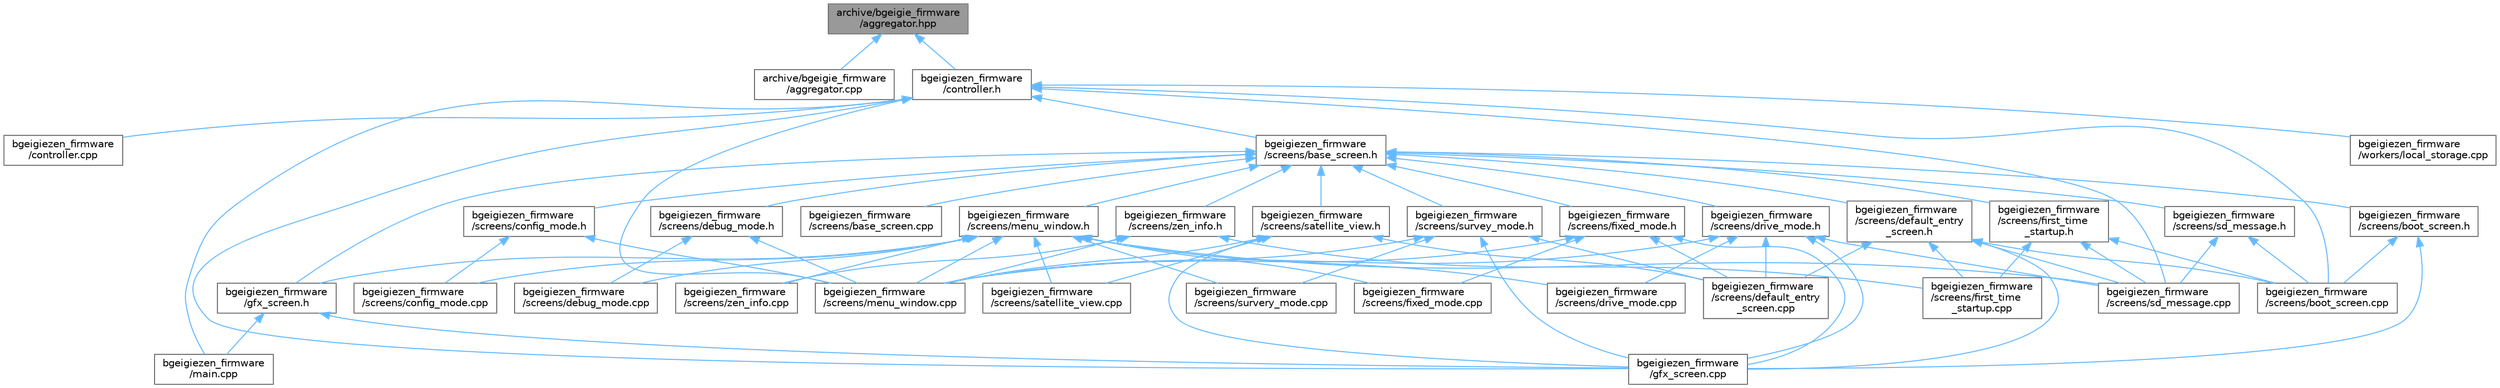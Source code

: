 digraph "archive/bgeigie_firmware/aggregator.hpp"
{
 // LATEX_PDF_SIZE
  bgcolor="transparent";
  edge [fontname=Helvetica,fontsize=10,labelfontname=Helvetica,labelfontsize=10];
  node [fontname=Helvetica,fontsize=10,shape=box,height=0.2,width=0.4];
  Node1 [id="Node000001",label="archive/bgeigie_firmware\l/aggregator.hpp",height=0.2,width=0.4,color="gray40", fillcolor="grey60", style="filled", fontcolor="black",tooltip=" "];
  Node1 -> Node2 [id="edge1_Node000001_Node000002",dir="back",color="steelblue1",style="solid",tooltip=" "];
  Node2 [id="Node000002",label="archive/bgeigie_firmware\l/aggregator.cpp",height=0.2,width=0.4,color="grey40", fillcolor="white", style="filled",URL="$aggregator_8cpp.html",tooltip=" "];
  Node1 -> Node3 [id="edge2_Node000001_Node000003",dir="back",color="steelblue1",style="solid",tooltip=" "];
  Node3 [id="Node000003",label="bgeigiezen_firmware\l/controller.h",height=0.2,width=0.4,color="grey40", fillcolor="white", style="filled",URL="$controller_8h.html",tooltip=" "];
  Node3 -> Node4 [id="edge3_Node000003_Node000004",dir="back",color="steelblue1",style="solid",tooltip=" "];
  Node4 [id="Node000004",label="bgeigiezen_firmware\l/controller.cpp",height=0.2,width=0.4,color="grey40", fillcolor="white", style="filled",URL="$controller_8cpp.html",tooltip=" "];
  Node3 -> Node5 [id="edge4_Node000003_Node000005",dir="back",color="steelblue1",style="solid",tooltip=" "];
  Node5 [id="Node000005",label="bgeigiezen_firmware\l/gfx_screen.cpp",height=0.2,width=0.4,color="grey40", fillcolor="white", style="filled",URL="$gfx__screen_8cpp.html",tooltip=" "];
  Node3 -> Node6 [id="edge5_Node000003_Node000006",dir="back",color="steelblue1",style="solid",tooltip=" "];
  Node6 [id="Node000006",label="bgeigiezen_firmware\l/main.cpp",height=0.2,width=0.4,color="grey40", fillcolor="white", style="filled",URL="$bgeigiezen__firmware_2main_8cpp.html",tooltip=" "];
  Node3 -> Node7 [id="edge6_Node000003_Node000007",dir="back",color="steelblue1",style="solid",tooltip=" "];
  Node7 [id="Node000007",label="bgeigiezen_firmware\l/screens/base_screen.h",height=0.2,width=0.4,color="grey40", fillcolor="white", style="filled",URL="$base__screen_8h.html",tooltip=" "];
  Node7 -> Node8 [id="edge7_Node000007_Node000008",dir="back",color="steelblue1",style="solid",tooltip=" "];
  Node8 [id="Node000008",label="bgeigiezen_firmware\l/gfx_screen.h",height=0.2,width=0.4,color="grey40", fillcolor="white", style="filled",URL="$gfx__screen_8h.html",tooltip=" "];
  Node8 -> Node5 [id="edge8_Node000008_Node000005",dir="back",color="steelblue1",style="solid",tooltip=" "];
  Node8 -> Node6 [id="edge9_Node000008_Node000006",dir="back",color="steelblue1",style="solid",tooltip=" "];
  Node7 -> Node9 [id="edge10_Node000007_Node000009",dir="back",color="steelblue1",style="solid",tooltip=" "];
  Node9 [id="Node000009",label="bgeigiezen_firmware\l/screens/base_screen.cpp",height=0.2,width=0.4,color="grey40", fillcolor="white", style="filled",URL="$base__screen_8cpp.html",tooltip=" "];
  Node7 -> Node10 [id="edge11_Node000007_Node000010",dir="back",color="steelblue1",style="solid",tooltip=" "];
  Node10 [id="Node000010",label="bgeigiezen_firmware\l/screens/boot_screen.h",height=0.2,width=0.4,color="grey40", fillcolor="white", style="filled",URL="$boot__screen_8h.html",tooltip=" "];
  Node10 -> Node5 [id="edge12_Node000010_Node000005",dir="back",color="steelblue1",style="solid",tooltip=" "];
  Node10 -> Node11 [id="edge13_Node000010_Node000011",dir="back",color="steelblue1",style="solid",tooltip=" "];
  Node11 [id="Node000011",label="bgeigiezen_firmware\l/screens/boot_screen.cpp",height=0.2,width=0.4,color="grey40", fillcolor="white", style="filled",URL="$boot__screen_8cpp.html",tooltip=" "];
  Node7 -> Node12 [id="edge14_Node000007_Node000012",dir="back",color="steelblue1",style="solid",tooltip=" "];
  Node12 [id="Node000012",label="bgeigiezen_firmware\l/screens/config_mode.h",height=0.2,width=0.4,color="grey40", fillcolor="white", style="filled",URL="$config__mode_8h.html",tooltip=" "];
  Node12 -> Node13 [id="edge15_Node000012_Node000013",dir="back",color="steelblue1",style="solid",tooltip=" "];
  Node13 [id="Node000013",label="bgeigiezen_firmware\l/screens/config_mode.cpp",height=0.2,width=0.4,color="grey40", fillcolor="white", style="filled",URL="$config__mode_8cpp.html",tooltip=" "];
  Node12 -> Node14 [id="edge16_Node000012_Node000014",dir="back",color="steelblue1",style="solid",tooltip=" "];
  Node14 [id="Node000014",label="bgeigiezen_firmware\l/screens/menu_window.cpp",height=0.2,width=0.4,color="grey40", fillcolor="white", style="filled",URL="$menu__window_8cpp.html",tooltip=" "];
  Node7 -> Node15 [id="edge17_Node000007_Node000015",dir="back",color="steelblue1",style="solid",tooltip=" "];
  Node15 [id="Node000015",label="bgeigiezen_firmware\l/screens/debug_mode.h",height=0.2,width=0.4,color="grey40", fillcolor="white", style="filled",URL="$debug__mode_8h.html",tooltip=" "];
  Node15 -> Node16 [id="edge18_Node000015_Node000016",dir="back",color="steelblue1",style="solid",tooltip=" "];
  Node16 [id="Node000016",label="bgeigiezen_firmware\l/screens/debug_mode.cpp",height=0.2,width=0.4,color="grey40", fillcolor="white", style="filled",URL="$debug__mode_8cpp.html",tooltip=" "];
  Node15 -> Node14 [id="edge19_Node000015_Node000014",dir="back",color="steelblue1",style="solid",tooltip=" "];
  Node7 -> Node17 [id="edge20_Node000007_Node000017",dir="back",color="steelblue1",style="solid",tooltip=" "];
  Node17 [id="Node000017",label="bgeigiezen_firmware\l/screens/default_entry\l_screen.h",height=0.2,width=0.4,color="grey40", fillcolor="white", style="filled",URL="$default__entry__screen_8h.html",tooltip=" "];
  Node17 -> Node5 [id="edge21_Node000017_Node000005",dir="back",color="steelblue1",style="solid",tooltip=" "];
  Node17 -> Node11 [id="edge22_Node000017_Node000011",dir="back",color="steelblue1",style="solid",tooltip=" "];
  Node17 -> Node18 [id="edge23_Node000017_Node000018",dir="back",color="steelblue1",style="solid",tooltip=" "];
  Node18 [id="Node000018",label="bgeigiezen_firmware\l/screens/default_entry\l_screen.cpp",height=0.2,width=0.4,color="grey40", fillcolor="white", style="filled",URL="$default__entry__screen_8cpp.html",tooltip=" "];
  Node17 -> Node19 [id="edge24_Node000017_Node000019",dir="back",color="steelblue1",style="solid",tooltip=" "];
  Node19 [id="Node000019",label="bgeigiezen_firmware\l/screens/first_time\l_startup.cpp",height=0.2,width=0.4,color="grey40", fillcolor="white", style="filled",URL="$first__time__startup_8cpp.html",tooltip=" "];
  Node17 -> Node20 [id="edge25_Node000017_Node000020",dir="back",color="steelblue1",style="solid",tooltip=" "];
  Node20 [id="Node000020",label="bgeigiezen_firmware\l/screens/sd_message.cpp",height=0.2,width=0.4,color="grey40", fillcolor="white", style="filled",URL="$sd__message_8cpp.html",tooltip=" "];
  Node7 -> Node21 [id="edge26_Node000007_Node000021",dir="back",color="steelblue1",style="solid",tooltip=" "];
  Node21 [id="Node000021",label="bgeigiezen_firmware\l/screens/drive_mode.h",height=0.2,width=0.4,color="grey40", fillcolor="white", style="filled",URL="$drive__mode_8h.html",tooltip=" "];
  Node21 -> Node5 [id="edge27_Node000021_Node000005",dir="back",color="steelblue1",style="solid",tooltip=" "];
  Node21 -> Node18 [id="edge28_Node000021_Node000018",dir="back",color="steelblue1",style="solid",tooltip=" "];
  Node21 -> Node22 [id="edge29_Node000021_Node000022",dir="back",color="steelblue1",style="solid",tooltip=" "];
  Node22 [id="Node000022",label="bgeigiezen_firmware\l/screens/drive_mode.cpp",height=0.2,width=0.4,color="grey40", fillcolor="white", style="filled",URL="$drive__mode_8cpp.html",tooltip=" "];
  Node21 -> Node14 [id="edge30_Node000021_Node000014",dir="back",color="steelblue1",style="solid",tooltip=" "];
  Node21 -> Node20 [id="edge31_Node000021_Node000020",dir="back",color="steelblue1",style="solid",tooltip=" "];
  Node7 -> Node23 [id="edge32_Node000007_Node000023",dir="back",color="steelblue1",style="solid",tooltip=" "];
  Node23 [id="Node000023",label="bgeigiezen_firmware\l/screens/first_time\l_startup.h",height=0.2,width=0.4,color="grey40", fillcolor="white", style="filled",URL="$first__time__startup_8h.html",tooltip=" "];
  Node23 -> Node11 [id="edge33_Node000023_Node000011",dir="back",color="steelblue1",style="solid",tooltip=" "];
  Node23 -> Node19 [id="edge34_Node000023_Node000019",dir="back",color="steelblue1",style="solid",tooltip=" "];
  Node23 -> Node20 [id="edge35_Node000023_Node000020",dir="back",color="steelblue1",style="solid",tooltip=" "];
  Node7 -> Node24 [id="edge36_Node000007_Node000024",dir="back",color="steelblue1",style="solid",tooltip=" "];
  Node24 [id="Node000024",label="bgeigiezen_firmware\l/screens/fixed_mode.h",height=0.2,width=0.4,color="grey40", fillcolor="white", style="filled",URL="$fixed__mode_8h.html",tooltip=" "];
  Node24 -> Node5 [id="edge37_Node000024_Node000005",dir="back",color="steelblue1",style="solid",tooltip=" "];
  Node24 -> Node18 [id="edge38_Node000024_Node000018",dir="back",color="steelblue1",style="solid",tooltip=" "];
  Node24 -> Node25 [id="edge39_Node000024_Node000025",dir="back",color="steelblue1",style="solid",tooltip=" "];
  Node25 [id="Node000025",label="bgeigiezen_firmware\l/screens/fixed_mode.cpp",height=0.2,width=0.4,color="grey40", fillcolor="white", style="filled",URL="$fixed__mode_8cpp.html",tooltip=" "];
  Node24 -> Node14 [id="edge40_Node000024_Node000014",dir="back",color="steelblue1",style="solid",tooltip=" "];
  Node7 -> Node26 [id="edge41_Node000007_Node000026",dir="back",color="steelblue1",style="solid",tooltip=" "];
  Node26 [id="Node000026",label="bgeigiezen_firmware\l/screens/menu_window.h",height=0.2,width=0.4,color="grey40", fillcolor="white", style="filled",URL="$menu__window_8h.html",tooltip=" "];
  Node26 -> Node8 [id="edge42_Node000026_Node000008",dir="back",color="steelblue1",style="solid",tooltip=" "];
  Node26 -> Node13 [id="edge43_Node000026_Node000013",dir="back",color="steelblue1",style="solid",tooltip=" "];
  Node26 -> Node16 [id="edge44_Node000026_Node000016",dir="back",color="steelblue1",style="solid",tooltip=" "];
  Node26 -> Node22 [id="edge45_Node000026_Node000022",dir="back",color="steelblue1",style="solid",tooltip=" "];
  Node26 -> Node25 [id="edge46_Node000026_Node000025",dir="back",color="steelblue1",style="solid",tooltip=" "];
  Node26 -> Node14 [id="edge47_Node000026_Node000014",dir="back",color="steelblue1",style="solid",tooltip=" "];
  Node26 -> Node27 [id="edge48_Node000026_Node000027",dir="back",color="steelblue1",style="solid",tooltip=" "];
  Node27 [id="Node000027",label="bgeigiezen_firmware\l/screens/satellite_view.cpp",height=0.2,width=0.4,color="grey40", fillcolor="white", style="filled",URL="$satellite__view_8cpp.html",tooltip=" "];
  Node26 -> Node20 [id="edge49_Node000026_Node000020",dir="back",color="steelblue1",style="solid",tooltip=" "];
  Node26 -> Node28 [id="edge50_Node000026_Node000028",dir="back",color="steelblue1",style="solid",tooltip=" "];
  Node28 [id="Node000028",label="bgeigiezen_firmware\l/screens/survery_mode.cpp",height=0.2,width=0.4,color="grey40", fillcolor="white", style="filled",URL="$survery__mode_8cpp.html",tooltip=" "];
  Node26 -> Node29 [id="edge51_Node000026_Node000029",dir="back",color="steelblue1",style="solid",tooltip=" "];
  Node29 [id="Node000029",label="bgeigiezen_firmware\l/screens/zen_info.cpp",height=0.2,width=0.4,color="grey40", fillcolor="white", style="filled",URL="$zen__info_8cpp.html",tooltip=" "];
  Node7 -> Node30 [id="edge52_Node000007_Node000030",dir="back",color="steelblue1",style="solid",tooltip=" "];
  Node30 [id="Node000030",label="bgeigiezen_firmware\l/screens/satellite_view.h",height=0.2,width=0.4,color="grey40", fillcolor="white", style="filled",URL="$satellite__view_8h.html",tooltip=" "];
  Node30 -> Node5 [id="edge53_Node000030_Node000005",dir="back",color="steelblue1",style="solid",tooltip=" "];
  Node30 -> Node18 [id="edge54_Node000030_Node000018",dir="back",color="steelblue1",style="solid",tooltip=" "];
  Node30 -> Node14 [id="edge55_Node000030_Node000014",dir="back",color="steelblue1",style="solid",tooltip=" "];
  Node30 -> Node27 [id="edge56_Node000030_Node000027",dir="back",color="steelblue1",style="solid",tooltip=" "];
  Node7 -> Node31 [id="edge57_Node000007_Node000031",dir="back",color="steelblue1",style="solid",tooltip=" "];
  Node31 [id="Node000031",label="bgeigiezen_firmware\l/screens/sd_message.h",height=0.2,width=0.4,color="grey40", fillcolor="white", style="filled",URL="$sd__message_8h.html",tooltip=" "];
  Node31 -> Node11 [id="edge58_Node000031_Node000011",dir="back",color="steelblue1",style="solid",tooltip=" "];
  Node31 -> Node20 [id="edge59_Node000031_Node000020",dir="back",color="steelblue1",style="solid",tooltip=" "];
  Node7 -> Node32 [id="edge60_Node000007_Node000032",dir="back",color="steelblue1",style="solid",tooltip=" "];
  Node32 [id="Node000032",label="bgeigiezen_firmware\l/screens/survey_mode.h",height=0.2,width=0.4,color="grey40", fillcolor="white", style="filled",URL="$survey__mode_8h.html",tooltip=" "];
  Node32 -> Node5 [id="edge61_Node000032_Node000005",dir="back",color="steelblue1",style="solid",tooltip=" "];
  Node32 -> Node18 [id="edge62_Node000032_Node000018",dir="back",color="steelblue1",style="solid",tooltip=" "];
  Node32 -> Node14 [id="edge63_Node000032_Node000014",dir="back",color="steelblue1",style="solid",tooltip=" "];
  Node32 -> Node28 [id="edge64_Node000032_Node000028",dir="back",color="steelblue1",style="solid",tooltip=" "];
  Node7 -> Node33 [id="edge65_Node000007_Node000033",dir="back",color="steelblue1",style="solid",tooltip=" "];
  Node33 [id="Node000033",label="bgeigiezen_firmware\l/screens/zen_info.h",height=0.2,width=0.4,color="grey40", fillcolor="white", style="filled",URL="$zen__info_8h.html",tooltip=" "];
  Node33 -> Node19 [id="edge66_Node000033_Node000019",dir="back",color="steelblue1",style="solid",tooltip=" "];
  Node33 -> Node14 [id="edge67_Node000033_Node000014",dir="back",color="steelblue1",style="solid",tooltip=" "];
  Node33 -> Node29 [id="edge68_Node000033_Node000029",dir="back",color="steelblue1",style="solid",tooltip=" "];
  Node3 -> Node11 [id="edge69_Node000003_Node000011",dir="back",color="steelblue1",style="solid",tooltip=" "];
  Node3 -> Node14 [id="edge70_Node000003_Node000014",dir="back",color="steelblue1",style="solid",tooltip=" "];
  Node3 -> Node20 [id="edge71_Node000003_Node000020",dir="back",color="steelblue1",style="solid",tooltip=" "];
  Node3 -> Node34 [id="edge72_Node000003_Node000034",dir="back",color="steelblue1",style="solid",tooltip=" "];
  Node34 [id="Node000034",label="bgeigiezen_firmware\l/workers/local_storage.cpp",height=0.2,width=0.4,color="grey40", fillcolor="white", style="filled",URL="$local__storage_8cpp.html",tooltip=" "];
}

